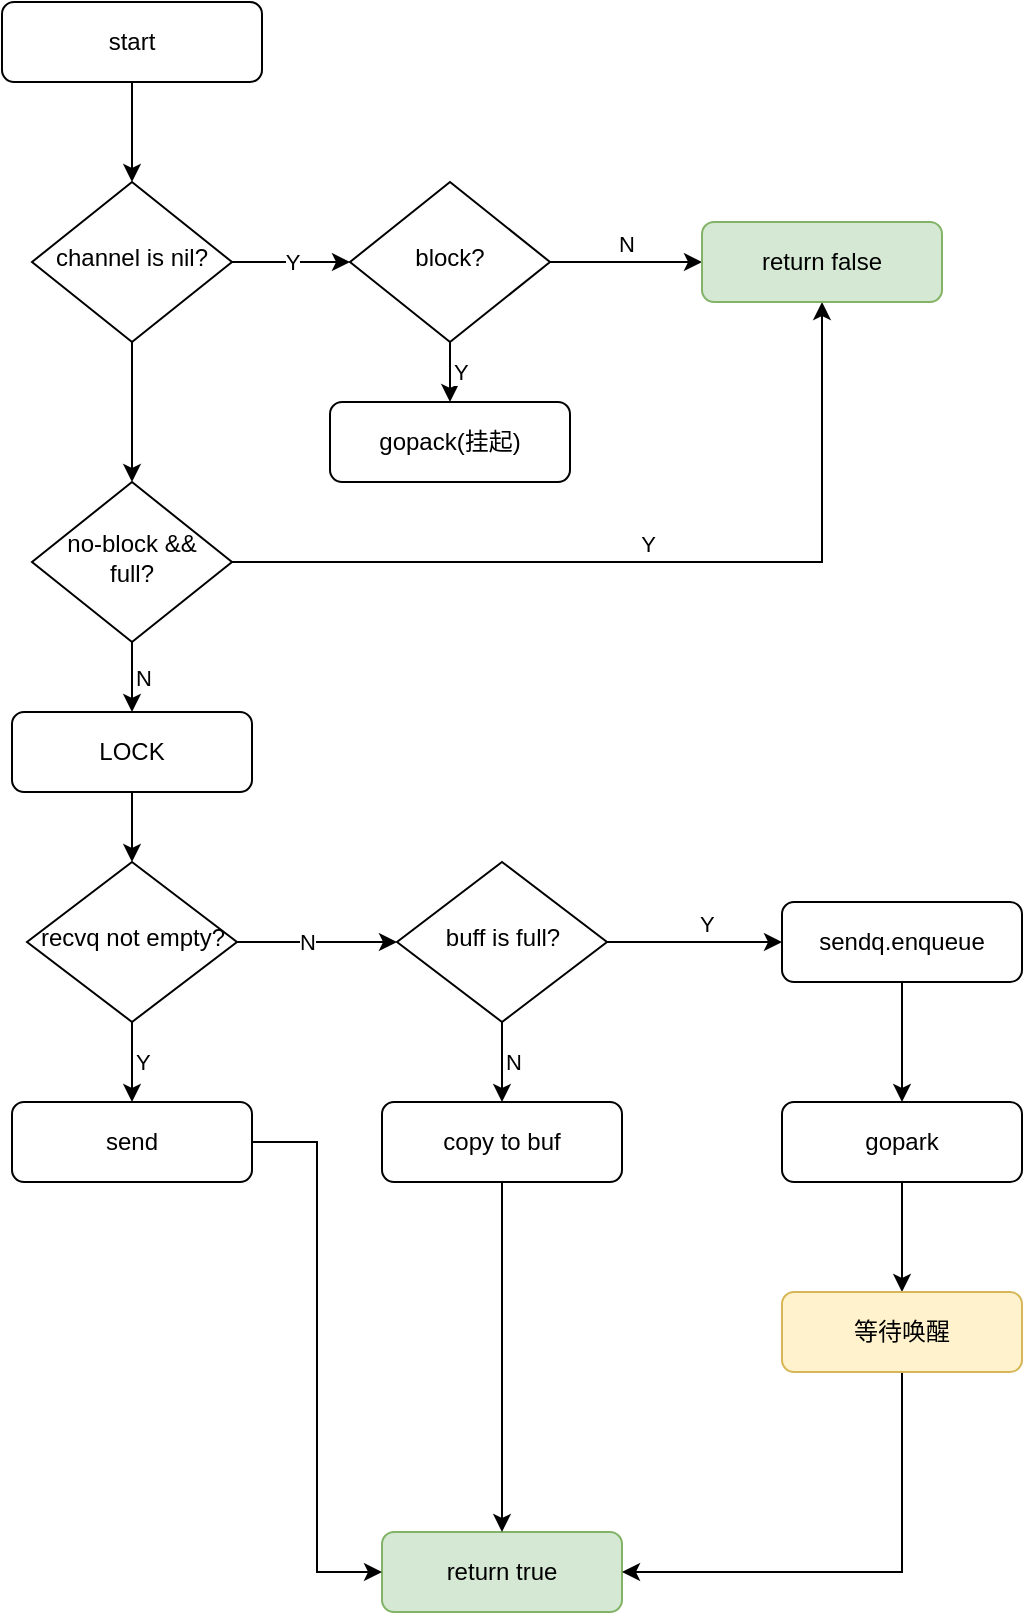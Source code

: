 <mxfile version="15.5.1" type="github">
  <diagram id="C5RBs43oDa-KdzZeNtuy" name="Page-1">
    <mxGraphModel dx="1038" dy="547" grid="1" gridSize="10" guides="1" tooltips="1" connect="1" arrows="1" fold="1" page="1" pageScale="1" pageWidth="827" pageHeight="1169" math="0" shadow="0">
      <root>
        <mxCell id="WIyWlLk6GJQsqaUBKTNV-0" />
        <mxCell id="WIyWlLk6GJQsqaUBKTNV-1" parent="WIyWlLk6GJQsqaUBKTNV-0" />
        <mxCell id="B5Um6zSNAql1YJ2wlF-X-13" style="edgeStyle=orthogonalEdgeStyle;rounded=0;orthogonalLoop=1;jettySize=auto;html=1;entryX=0.5;entryY=0;entryDx=0;entryDy=0;align=right;verticalAlign=middle;" edge="1" parent="WIyWlLk6GJQsqaUBKTNV-1" source="WIyWlLk6GJQsqaUBKTNV-3" target="WIyWlLk6GJQsqaUBKTNV-6">
          <mxGeometry relative="1" as="geometry" />
        </mxCell>
        <mxCell id="WIyWlLk6GJQsqaUBKTNV-3" value="start" style="rounded=1;whiteSpace=wrap;html=1;fontSize=12;glass=0;strokeWidth=1;shadow=0;" parent="WIyWlLk6GJQsqaUBKTNV-1" vertex="1">
          <mxGeometry x="170" y="240" width="130" height="40" as="geometry" />
        </mxCell>
        <mxCell id="B5Um6zSNAql1YJ2wlF-X-2" value="Y" style="edgeStyle=orthogonalEdgeStyle;rounded=0;orthogonalLoop=1;jettySize=auto;html=1;" edge="1" parent="WIyWlLk6GJQsqaUBKTNV-1" source="WIyWlLk6GJQsqaUBKTNV-6" target="B5Um6zSNAql1YJ2wlF-X-0">
          <mxGeometry relative="1" as="geometry" />
        </mxCell>
        <mxCell id="B5Um6zSNAql1YJ2wlF-X-12" style="edgeStyle=orthogonalEdgeStyle;rounded=0;orthogonalLoop=1;jettySize=auto;html=1;align=right;verticalAlign=middle;" edge="1" parent="WIyWlLk6GJQsqaUBKTNV-1" source="WIyWlLk6GJQsqaUBKTNV-6" target="WIyWlLk6GJQsqaUBKTNV-10">
          <mxGeometry relative="1" as="geometry" />
        </mxCell>
        <mxCell id="WIyWlLk6GJQsqaUBKTNV-6" value="channel is nil?" style="rhombus;whiteSpace=wrap;html=1;shadow=0;fontFamily=Helvetica;fontSize=12;align=center;strokeWidth=1;spacing=6;spacingTop=-4;" parent="WIyWlLk6GJQsqaUBKTNV-1" vertex="1">
          <mxGeometry x="185" y="330" width="100" height="80" as="geometry" />
        </mxCell>
        <mxCell id="B5Um6zSNAql1YJ2wlF-X-33" value="Y" style="edgeStyle=orthogonalEdgeStyle;rounded=0;orthogonalLoop=1;jettySize=auto;html=1;align=right;verticalAlign=bottom;" edge="1" parent="WIyWlLk6GJQsqaUBKTNV-1" source="WIyWlLk6GJQsqaUBKTNV-10" target="B5Um6zSNAql1YJ2wlF-X-3">
          <mxGeometry relative="1" as="geometry" />
        </mxCell>
        <mxCell id="B5Um6zSNAql1YJ2wlF-X-46" value="N" style="edgeStyle=orthogonalEdgeStyle;rounded=0;orthogonalLoop=1;jettySize=auto;html=1;align=left;verticalAlign=middle;" edge="1" parent="WIyWlLk6GJQsqaUBKTNV-1" source="WIyWlLk6GJQsqaUBKTNV-10" target="B5Um6zSNAql1YJ2wlF-X-43">
          <mxGeometry relative="1" as="geometry" />
        </mxCell>
        <mxCell id="WIyWlLk6GJQsqaUBKTNV-10" value="no-block &amp;amp;&amp;amp; full?" style="rhombus;whiteSpace=wrap;html=1;shadow=0;fontFamily=Helvetica;fontSize=12;align=center;strokeWidth=1;spacing=6;spacingTop=-4;" parent="WIyWlLk6GJQsqaUBKTNV-1" vertex="1">
          <mxGeometry x="185" y="480" width="100" height="80" as="geometry" />
        </mxCell>
        <mxCell id="B5Um6zSNAql1YJ2wlF-X-4" value="N" style="edgeStyle=orthogonalEdgeStyle;rounded=0;orthogonalLoop=1;jettySize=auto;html=1;entryX=0;entryY=0.5;entryDx=0;entryDy=0;verticalAlign=bottom;" edge="1" parent="WIyWlLk6GJQsqaUBKTNV-1" source="B5Um6zSNAql1YJ2wlF-X-0" target="B5Um6zSNAql1YJ2wlF-X-3">
          <mxGeometry relative="1" as="geometry" />
        </mxCell>
        <mxCell id="B5Um6zSNAql1YJ2wlF-X-6" value="Y" style="edgeStyle=orthogonalEdgeStyle;rounded=0;orthogonalLoop=1;jettySize=auto;html=1;entryX=0.5;entryY=0;entryDx=0;entryDy=0;verticalAlign=middle;align=left;" edge="1" parent="WIyWlLk6GJQsqaUBKTNV-1" source="B5Um6zSNAql1YJ2wlF-X-0" target="B5Um6zSNAql1YJ2wlF-X-5">
          <mxGeometry relative="1" as="geometry" />
        </mxCell>
        <mxCell id="B5Um6zSNAql1YJ2wlF-X-0" value="block?" style="rhombus;whiteSpace=wrap;html=1;shadow=0;fontFamily=Helvetica;fontSize=12;align=center;strokeWidth=1;spacing=6;spacingTop=-4;" vertex="1" parent="WIyWlLk6GJQsqaUBKTNV-1">
          <mxGeometry x="344" y="330" width="100" height="80" as="geometry" />
        </mxCell>
        <mxCell id="B5Um6zSNAql1YJ2wlF-X-3" value="return false" style="rounded=1;whiteSpace=wrap;html=1;fontSize=12;glass=0;strokeWidth=1;shadow=0;fillColor=#d5e8d4;strokeColor=#82b366;" vertex="1" parent="WIyWlLk6GJQsqaUBKTNV-1">
          <mxGeometry x="520" y="350" width="120" height="40" as="geometry" />
        </mxCell>
        <mxCell id="B5Um6zSNAql1YJ2wlF-X-5" value="gopack(挂起)" style="rounded=1;whiteSpace=wrap;html=1;fontSize=12;glass=0;strokeWidth=1;shadow=0;" vertex="1" parent="WIyWlLk6GJQsqaUBKTNV-1">
          <mxGeometry x="334" y="440" width="120" height="40" as="geometry" />
        </mxCell>
        <mxCell id="B5Um6zSNAql1YJ2wlF-X-27" value="Y" style="edgeStyle=orthogonalEdgeStyle;rounded=0;orthogonalLoop=1;jettySize=auto;html=1;align=left;verticalAlign=middle;" edge="1" parent="WIyWlLk6GJQsqaUBKTNV-1" source="B5Um6zSNAql1YJ2wlF-X-15" target="B5Um6zSNAql1YJ2wlF-X-23">
          <mxGeometry relative="1" as="geometry" />
        </mxCell>
        <mxCell id="B5Um6zSNAql1YJ2wlF-X-30" value="N" style="edgeStyle=orthogonalEdgeStyle;rounded=0;orthogonalLoop=1;jettySize=auto;html=1;align=right;verticalAlign=middle;" edge="1" parent="WIyWlLk6GJQsqaUBKTNV-1" source="B5Um6zSNAql1YJ2wlF-X-15" target="B5Um6zSNAql1YJ2wlF-X-29">
          <mxGeometry relative="1" as="geometry" />
        </mxCell>
        <mxCell id="B5Um6zSNAql1YJ2wlF-X-15" value="recvq not empty?" style="rhombus;whiteSpace=wrap;html=1;shadow=0;fontFamily=Helvetica;fontSize=12;align=center;strokeWidth=1;spacing=6;spacingTop=-4;" vertex="1" parent="WIyWlLk6GJQsqaUBKTNV-1">
          <mxGeometry x="182.5" y="670" width="105" height="80" as="geometry" />
        </mxCell>
        <mxCell id="B5Um6zSNAql1YJ2wlF-X-18" value="return true" style="rounded=1;whiteSpace=wrap;html=1;fontSize=12;glass=0;strokeWidth=1;shadow=0;fillColor=#d5e8d4;strokeColor=#82b366;" vertex="1" parent="WIyWlLk6GJQsqaUBKTNV-1">
          <mxGeometry x="360" y="1005" width="120" height="40" as="geometry" />
        </mxCell>
        <mxCell id="B5Um6zSNAql1YJ2wlF-X-42" style="edgeStyle=orthogonalEdgeStyle;rounded=0;orthogonalLoop=1;jettySize=auto;html=1;entryX=0;entryY=0.5;entryDx=0;entryDy=0;align=right;verticalAlign=middle;" edge="1" parent="WIyWlLk6GJQsqaUBKTNV-1" source="B5Um6zSNAql1YJ2wlF-X-23" target="B5Um6zSNAql1YJ2wlF-X-18">
          <mxGeometry relative="1" as="geometry" />
        </mxCell>
        <mxCell id="B5Um6zSNAql1YJ2wlF-X-23" value="send" style="rounded=1;whiteSpace=wrap;html=1;fontSize=12;glass=0;strokeWidth=1;shadow=0;" vertex="1" parent="WIyWlLk6GJQsqaUBKTNV-1">
          <mxGeometry x="175" y="790" width="120" height="40" as="geometry" />
        </mxCell>
        <mxCell id="B5Um6zSNAql1YJ2wlF-X-32" value="N" style="edgeStyle=orthogonalEdgeStyle;rounded=0;orthogonalLoop=1;jettySize=auto;html=1;align=left;verticalAlign=middle;" edge="1" parent="WIyWlLk6GJQsqaUBKTNV-1" source="B5Um6zSNAql1YJ2wlF-X-29" target="B5Um6zSNAql1YJ2wlF-X-31">
          <mxGeometry relative="1" as="geometry" />
        </mxCell>
        <mxCell id="B5Um6zSNAql1YJ2wlF-X-49" value="Y" style="edgeStyle=orthogonalEdgeStyle;rounded=0;orthogonalLoop=1;jettySize=auto;html=1;entryX=0;entryY=0.5;entryDx=0;entryDy=0;align=left;verticalAlign=bottom;" edge="1" parent="WIyWlLk6GJQsqaUBKTNV-1" source="B5Um6zSNAql1YJ2wlF-X-29" target="B5Um6zSNAql1YJ2wlF-X-35">
          <mxGeometry relative="1" as="geometry" />
        </mxCell>
        <mxCell id="B5Um6zSNAql1YJ2wlF-X-29" value="buff is full?" style="rhombus;whiteSpace=wrap;html=1;shadow=0;fontFamily=Helvetica;fontSize=12;align=center;strokeWidth=1;spacing=6;spacingTop=-4;" vertex="1" parent="WIyWlLk6GJQsqaUBKTNV-1">
          <mxGeometry x="367.5" y="670" width="105" height="80" as="geometry" />
        </mxCell>
        <mxCell id="B5Um6zSNAql1YJ2wlF-X-41" style="edgeStyle=orthogonalEdgeStyle;rounded=0;orthogonalLoop=1;jettySize=auto;html=1;entryX=0.5;entryY=0;entryDx=0;entryDy=0;align=right;verticalAlign=middle;" edge="1" parent="WIyWlLk6GJQsqaUBKTNV-1" source="B5Um6zSNAql1YJ2wlF-X-31" target="B5Um6zSNAql1YJ2wlF-X-18">
          <mxGeometry relative="1" as="geometry" />
        </mxCell>
        <mxCell id="B5Um6zSNAql1YJ2wlF-X-31" value="copy to buf" style="rounded=1;whiteSpace=wrap;html=1;fontSize=12;glass=0;strokeWidth=1;shadow=0;" vertex="1" parent="WIyWlLk6GJQsqaUBKTNV-1">
          <mxGeometry x="360" y="790" width="120" height="40" as="geometry" />
        </mxCell>
        <mxCell id="B5Um6zSNAql1YJ2wlF-X-39" style="edgeStyle=orthogonalEdgeStyle;rounded=0;orthogonalLoop=1;jettySize=auto;html=1;align=right;verticalAlign=middle;" edge="1" parent="WIyWlLk6GJQsqaUBKTNV-1" source="B5Um6zSNAql1YJ2wlF-X-35" target="B5Um6zSNAql1YJ2wlF-X-36">
          <mxGeometry relative="1" as="geometry" />
        </mxCell>
        <mxCell id="B5Um6zSNAql1YJ2wlF-X-35" value="sendq.enqueue" style="rounded=1;whiteSpace=wrap;html=1;fontSize=12;glass=0;strokeWidth=1;shadow=0;" vertex="1" parent="WIyWlLk6GJQsqaUBKTNV-1">
          <mxGeometry x="560" y="690" width="120" height="40" as="geometry" />
        </mxCell>
        <mxCell id="B5Um6zSNAql1YJ2wlF-X-40" style="edgeStyle=orthogonalEdgeStyle;rounded=0;orthogonalLoop=1;jettySize=auto;html=1;align=right;verticalAlign=middle;" edge="1" parent="WIyWlLk6GJQsqaUBKTNV-1" source="B5Um6zSNAql1YJ2wlF-X-36" target="B5Um6zSNAql1YJ2wlF-X-37">
          <mxGeometry relative="1" as="geometry" />
        </mxCell>
        <mxCell id="B5Um6zSNAql1YJ2wlF-X-36" value="gopark" style="rounded=1;whiteSpace=wrap;html=1;fontSize=12;glass=0;strokeWidth=1;shadow=0;" vertex="1" parent="WIyWlLk6GJQsqaUBKTNV-1">
          <mxGeometry x="560" y="790" width="120" height="40" as="geometry" />
        </mxCell>
        <mxCell id="OJ_Hve_CxG8BgsuRshKp-0" style="edgeStyle=orthogonalEdgeStyle;rounded=0;orthogonalLoop=1;jettySize=auto;html=1;entryX=1;entryY=0.5;entryDx=0;entryDy=0;align=left;verticalAlign=bottom;" edge="1" parent="WIyWlLk6GJQsqaUBKTNV-1" source="B5Um6zSNAql1YJ2wlF-X-37" target="B5Um6zSNAql1YJ2wlF-X-18">
          <mxGeometry relative="1" as="geometry">
            <Array as="points">
              <mxPoint x="620" y="1025" />
            </Array>
          </mxGeometry>
        </mxCell>
        <mxCell id="B5Um6zSNAql1YJ2wlF-X-37" value="等待唤醒" style="rounded=1;whiteSpace=wrap;html=1;fontSize=12;glass=0;strokeWidth=1;shadow=0;fillColor=#fff2cc;strokeColor=#d6b656;" vertex="1" parent="WIyWlLk6GJQsqaUBKTNV-1">
          <mxGeometry x="560" y="885" width="120" height="40" as="geometry" />
        </mxCell>
        <mxCell id="B5Um6zSNAql1YJ2wlF-X-47" style="edgeStyle=orthogonalEdgeStyle;rounded=0;orthogonalLoop=1;jettySize=auto;html=1;entryX=0.5;entryY=0;entryDx=0;entryDy=0;align=left;verticalAlign=middle;" edge="1" parent="WIyWlLk6GJQsqaUBKTNV-1" source="B5Um6zSNAql1YJ2wlF-X-43" target="B5Um6zSNAql1YJ2wlF-X-15">
          <mxGeometry relative="1" as="geometry" />
        </mxCell>
        <mxCell id="B5Um6zSNAql1YJ2wlF-X-43" value="LOCK" style="rounded=1;whiteSpace=wrap;html=1;fontSize=12;glass=0;strokeWidth=1;shadow=0;" vertex="1" parent="WIyWlLk6GJQsqaUBKTNV-1">
          <mxGeometry x="175" y="595" width="120" height="40" as="geometry" />
        </mxCell>
      </root>
    </mxGraphModel>
  </diagram>
</mxfile>
